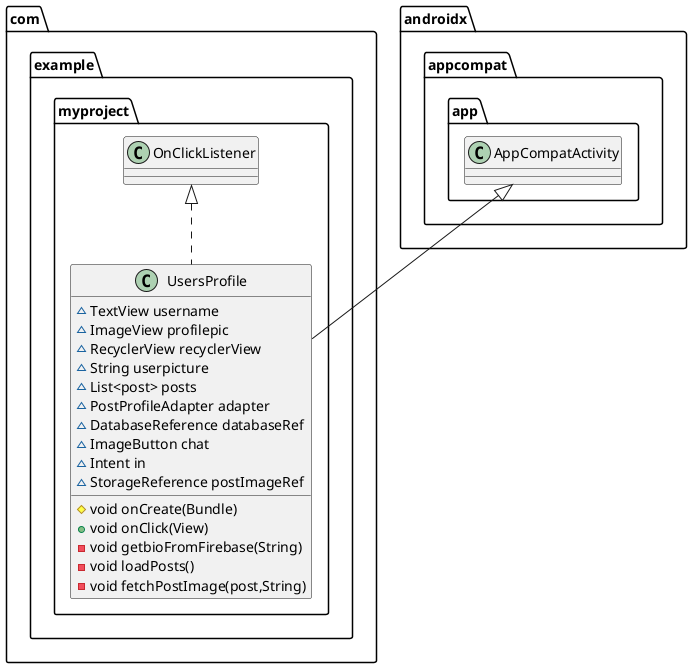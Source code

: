 @startuml
class com.example.myproject.UsersProfile {
~ TextView username
~ ImageView profilepic
~ RecyclerView recyclerView
~ String userpicture
~ List<post> posts
~ PostProfileAdapter adapter
~ DatabaseReference databaseRef
~ ImageButton chat
~ Intent in
~ StorageReference postImageRef
# void onCreate(Bundle)
+ void onClick(View)
- void getbioFromFirebase(String)
- void loadPosts()
- void fetchPostImage(post,String)
}




com.example.myproject.OnClickListener <|.. com.example.myproject.UsersProfile
androidx.appcompat.app.AppCompatActivity <|-- com.example.myproject.UsersProfile
@enduml
